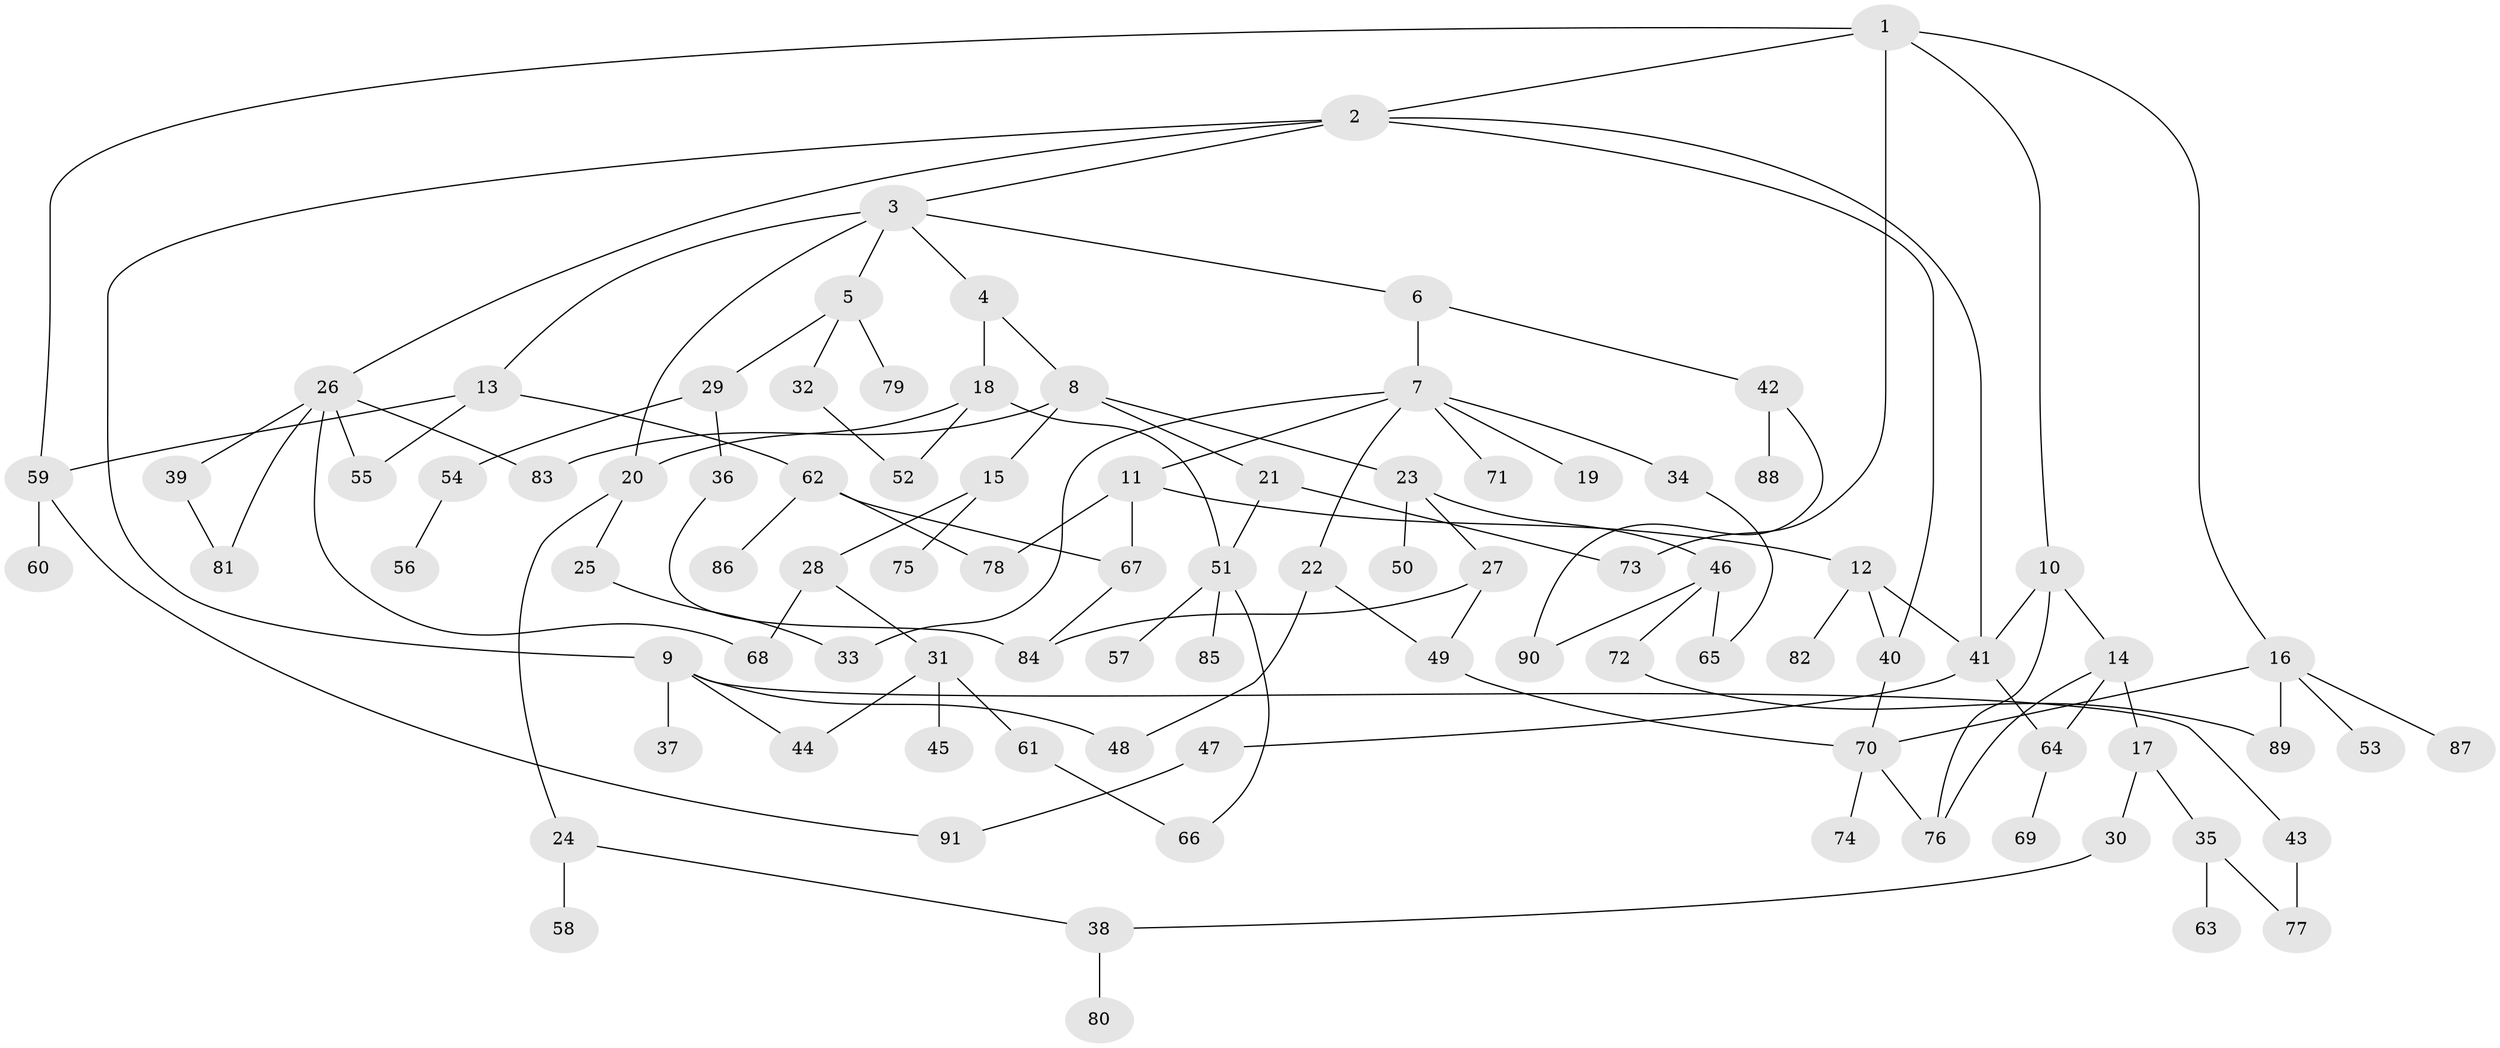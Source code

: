 // Generated by graph-tools (version 1.1) at 2025/13/03/09/25 04:13:25]
// undirected, 91 vertices, 122 edges
graph export_dot {
graph [start="1"]
  node [color=gray90,style=filled];
  1;
  2;
  3;
  4;
  5;
  6;
  7;
  8;
  9;
  10;
  11;
  12;
  13;
  14;
  15;
  16;
  17;
  18;
  19;
  20;
  21;
  22;
  23;
  24;
  25;
  26;
  27;
  28;
  29;
  30;
  31;
  32;
  33;
  34;
  35;
  36;
  37;
  38;
  39;
  40;
  41;
  42;
  43;
  44;
  45;
  46;
  47;
  48;
  49;
  50;
  51;
  52;
  53;
  54;
  55;
  56;
  57;
  58;
  59;
  60;
  61;
  62;
  63;
  64;
  65;
  66;
  67;
  68;
  69;
  70;
  71;
  72;
  73;
  74;
  75;
  76;
  77;
  78;
  79;
  80;
  81;
  82;
  83;
  84;
  85;
  86;
  87;
  88;
  89;
  90;
  91;
  1 -- 2;
  1 -- 10;
  1 -- 16;
  1 -- 73;
  1 -- 59;
  2 -- 3;
  2 -- 9;
  2 -- 26;
  2 -- 40;
  2 -- 41;
  3 -- 4;
  3 -- 5;
  3 -- 6;
  3 -- 13;
  3 -- 20;
  4 -- 8;
  4 -- 18;
  5 -- 29;
  5 -- 32;
  5 -- 79;
  6 -- 7;
  6 -- 42;
  7 -- 11;
  7 -- 19;
  7 -- 22;
  7 -- 34;
  7 -- 71;
  7 -- 33;
  8 -- 15;
  8 -- 21;
  8 -- 23;
  8 -- 83;
  9 -- 37;
  9 -- 43;
  9 -- 44;
  9 -- 48;
  10 -- 14;
  10 -- 41;
  10 -- 76;
  11 -- 12;
  11 -- 78;
  11 -- 67;
  12 -- 41;
  12 -- 82;
  12 -- 40;
  13 -- 59;
  13 -- 62;
  13 -- 55;
  14 -- 17;
  14 -- 64;
  14 -- 76;
  15 -- 28;
  15 -- 75;
  16 -- 53;
  16 -- 87;
  16 -- 89;
  16 -- 70;
  17 -- 30;
  17 -- 35;
  18 -- 20;
  18 -- 52;
  18 -- 51;
  20 -- 24;
  20 -- 25;
  21 -- 51;
  21 -- 73;
  22 -- 48;
  22 -- 49;
  23 -- 27;
  23 -- 46;
  23 -- 50;
  24 -- 58;
  24 -- 38;
  25 -- 33;
  26 -- 39;
  26 -- 55;
  26 -- 81;
  26 -- 83;
  26 -- 68;
  27 -- 84;
  27 -- 49;
  28 -- 31;
  28 -- 68;
  29 -- 36;
  29 -- 54;
  30 -- 38;
  31 -- 45;
  31 -- 61;
  31 -- 44;
  32 -- 52;
  34 -- 65;
  35 -- 63;
  35 -- 77;
  36 -- 84;
  38 -- 80;
  39 -- 81;
  40 -- 70;
  41 -- 47;
  41 -- 64;
  42 -- 88;
  42 -- 90;
  43 -- 77;
  46 -- 72;
  46 -- 90;
  46 -- 65;
  47 -- 91;
  49 -- 70;
  51 -- 57;
  51 -- 85;
  51 -- 66;
  54 -- 56;
  59 -- 60;
  59 -- 91;
  61 -- 66;
  62 -- 67;
  62 -- 78;
  62 -- 86;
  64 -- 69;
  67 -- 84;
  70 -- 74;
  70 -- 76;
  72 -- 89;
}
